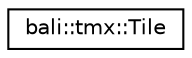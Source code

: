 digraph "Graphical Class Hierarchy"
{
  edge [fontname="Helvetica",fontsize="10",labelfontname="Helvetica",labelfontsize="10"];
  node [fontname="Helvetica",fontsize="10",shape=record];
  rankdir="LR";
  Node1 [label="bali::tmx::Tile",height=0.2,width=0.4,color="black", fillcolor="white", style="filled",URL="$classbali_1_1tmx_1_1_tile.html"];
}
